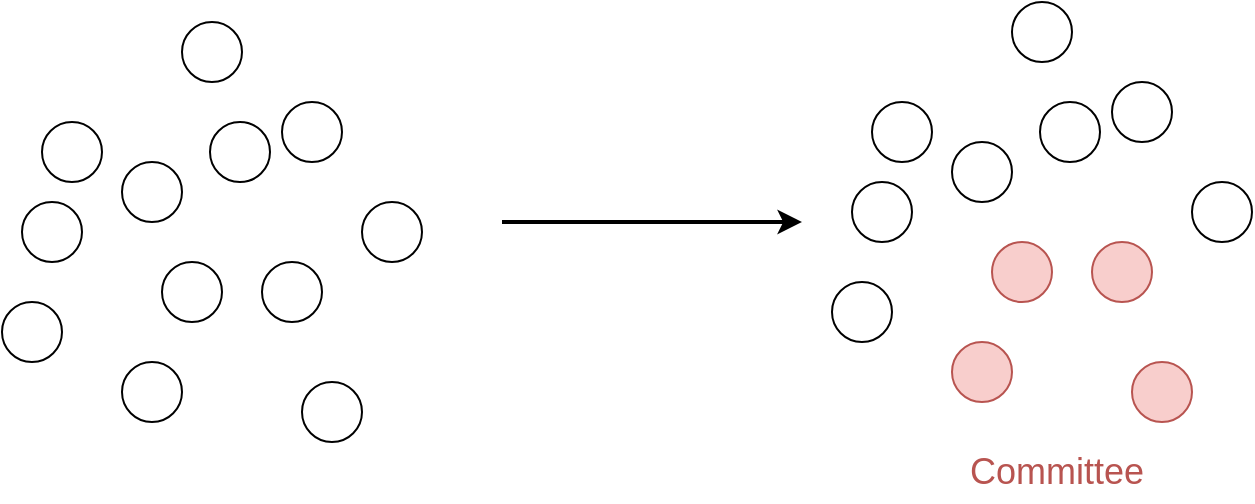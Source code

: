 <mxfile version="13.0.3" type="device"><diagram id="Wj4lwLenxesH-8zWeCi-" name="Page-1"><mxGraphModel dx="922" dy="637" grid="1" gridSize="10" guides="1" tooltips="1" connect="1" arrows="1" fold="1" page="1" pageScale="1" pageWidth="827" pageHeight="1169" math="0" shadow="0"><root><mxCell id="0"/><mxCell id="1" parent="0"/><mxCell id="X7VUpzM1G8LX-Widazdv-1" value="" style="ellipse;whiteSpace=wrap;html=1;aspect=fixed;" parent="1" vertex="1"><mxGeometry x="300" y="280" width="30" height="30" as="geometry"/></mxCell><mxCell id="X7VUpzM1G8LX-Widazdv-2" value="" style="ellipse;whiteSpace=wrap;html=1;aspect=fixed;" parent="1" vertex="1"><mxGeometry x="290" y="320" width="30" height="30" as="geometry"/></mxCell><mxCell id="X7VUpzM1G8LX-Widazdv-3" value="" style="ellipse;whiteSpace=wrap;html=1;aspect=fixed;" parent="1" vertex="1"><mxGeometry x="360" y="350" width="30" height="30" as="geometry"/></mxCell><mxCell id="X7VUpzM1G8LX-Widazdv-4" value="" style="ellipse;whiteSpace=wrap;html=1;aspect=fixed;" parent="1" vertex="1"><mxGeometry x="384" y="280" width="30" height="30" as="geometry"/></mxCell><mxCell id="X7VUpzM1G8LX-Widazdv-5" value="" style="ellipse;whiteSpace=wrap;html=1;aspect=fixed;" parent="1" vertex="1"><mxGeometry x="340" y="300" width="30" height="30" as="geometry"/></mxCell><mxCell id="X7VUpzM1G8LX-Widazdv-6" value="" style="ellipse;whiteSpace=wrap;html=1;aspect=fixed;" parent="1" vertex="1"><mxGeometry x="370" y="230" width="30" height="30" as="geometry"/></mxCell><mxCell id="X7VUpzM1G8LX-Widazdv-7" value="" style="ellipse;whiteSpace=wrap;html=1;aspect=fixed;" parent="1" vertex="1"><mxGeometry x="460" y="320" width="30" height="30" as="geometry"/></mxCell><mxCell id="X7VUpzM1G8LX-Widazdv-8" value="" style="ellipse;whiteSpace=wrap;html=1;aspect=fixed;" parent="1" vertex="1"><mxGeometry x="410" y="350" width="30" height="30" as="geometry"/></mxCell><mxCell id="X7VUpzM1G8LX-Widazdv-9" value="" style="ellipse;whiteSpace=wrap;html=1;aspect=fixed;" parent="1" vertex="1"><mxGeometry x="430" y="410" width="30" height="30" as="geometry"/></mxCell><mxCell id="X7VUpzM1G8LX-Widazdv-10" value="" style="ellipse;whiteSpace=wrap;html=1;aspect=fixed;" parent="1" vertex="1"><mxGeometry x="340" y="400" width="30" height="30" as="geometry"/></mxCell><mxCell id="X7VUpzM1G8LX-Widazdv-11" value="" style="ellipse;whiteSpace=wrap;html=1;aspect=fixed;" parent="1" vertex="1"><mxGeometry x="280" y="370" width="30" height="30" as="geometry"/></mxCell><mxCell id="X7VUpzM1G8LX-Widazdv-12" value="" style="ellipse;whiteSpace=wrap;html=1;aspect=fixed;" parent="1" vertex="1"><mxGeometry x="420" y="270" width="30" height="30" as="geometry"/></mxCell><mxCell id="rsP6Ram9ZVMZbcMxS1Hd-2" value="" style="endArrow=classic;html=1;fontSize=25;fontColor=#FF00FF;strokeWidth=2;" edge="1" parent="1"><mxGeometry width="50" height="50" relative="1" as="geometry"><mxPoint x="530" y="330" as="sourcePoint"/><mxPoint x="680" y="330" as="targetPoint"/></mxGeometry></mxCell><mxCell id="rsP6Ram9ZVMZbcMxS1Hd-20" value="" style="ellipse;whiteSpace=wrap;html=1;aspect=fixed;" vertex="1" parent="1"><mxGeometry x="715" y="270" width="30" height="30" as="geometry"/></mxCell><mxCell id="rsP6Ram9ZVMZbcMxS1Hd-21" value="" style="ellipse;whiteSpace=wrap;html=1;aspect=fixed;" vertex="1" parent="1"><mxGeometry x="705" y="310" width="30" height="30" as="geometry"/></mxCell><mxCell id="rsP6Ram9ZVMZbcMxS1Hd-22" value="" style="ellipse;whiteSpace=wrap;html=1;aspect=fixed;fillColor=#f8cecc;strokeColor=#b85450;" vertex="1" parent="1"><mxGeometry x="775" y="340" width="30" height="30" as="geometry"/></mxCell><mxCell id="rsP6Ram9ZVMZbcMxS1Hd-23" value="" style="ellipse;whiteSpace=wrap;html=1;aspect=fixed;" vertex="1" parent="1"><mxGeometry x="799" y="270" width="30" height="30" as="geometry"/></mxCell><mxCell id="rsP6Ram9ZVMZbcMxS1Hd-24" value="" style="ellipse;whiteSpace=wrap;html=1;aspect=fixed;" vertex="1" parent="1"><mxGeometry x="755" y="290" width="30" height="30" as="geometry"/></mxCell><mxCell id="rsP6Ram9ZVMZbcMxS1Hd-25" value="" style="ellipse;whiteSpace=wrap;html=1;aspect=fixed;" vertex="1" parent="1"><mxGeometry x="785" y="220" width="30" height="30" as="geometry"/></mxCell><mxCell id="rsP6Ram9ZVMZbcMxS1Hd-26" value="" style="ellipse;whiteSpace=wrap;html=1;aspect=fixed;" vertex="1" parent="1"><mxGeometry x="875" y="310" width="30" height="30" as="geometry"/></mxCell><mxCell id="rsP6Ram9ZVMZbcMxS1Hd-27" value="" style="ellipse;whiteSpace=wrap;html=1;aspect=fixed;fillColor=#f8cecc;strokeColor=#b85450;" vertex="1" parent="1"><mxGeometry x="825" y="340" width="30" height="30" as="geometry"/></mxCell><mxCell id="rsP6Ram9ZVMZbcMxS1Hd-28" value="" style="ellipse;whiteSpace=wrap;html=1;aspect=fixed;fillColor=#f8cecc;strokeColor=#b85450;" vertex="1" parent="1"><mxGeometry x="845" y="400" width="30" height="30" as="geometry"/></mxCell><mxCell id="rsP6Ram9ZVMZbcMxS1Hd-29" value="" style="ellipse;whiteSpace=wrap;html=1;aspect=fixed;fillColor=#f8cecc;strokeColor=#b85450;" vertex="1" parent="1"><mxGeometry x="755" y="390" width="30" height="30" as="geometry"/></mxCell><mxCell id="rsP6Ram9ZVMZbcMxS1Hd-30" value="" style="ellipse;whiteSpace=wrap;html=1;aspect=fixed;" vertex="1" parent="1"><mxGeometry x="695" y="360" width="30" height="30" as="geometry"/></mxCell><mxCell id="rsP6Ram9ZVMZbcMxS1Hd-31" value="" style="ellipse;whiteSpace=wrap;html=1;aspect=fixed;" vertex="1" parent="1"><mxGeometry x="835" y="260" width="30" height="30" as="geometry"/></mxCell><mxCell id="rsP6Ram9ZVMZbcMxS1Hd-33" value="Committee" style="text;html=1;strokeColor=none;fillColor=none;align=center;verticalAlign=middle;whiteSpace=wrap;rounded=0;fontSize=18;fontColor=#B85450;" vertex="1" parent="1"><mxGeometry x="760" y="440" width="95" height="30" as="geometry"/></mxCell></root></mxGraphModel></diagram></mxfile>